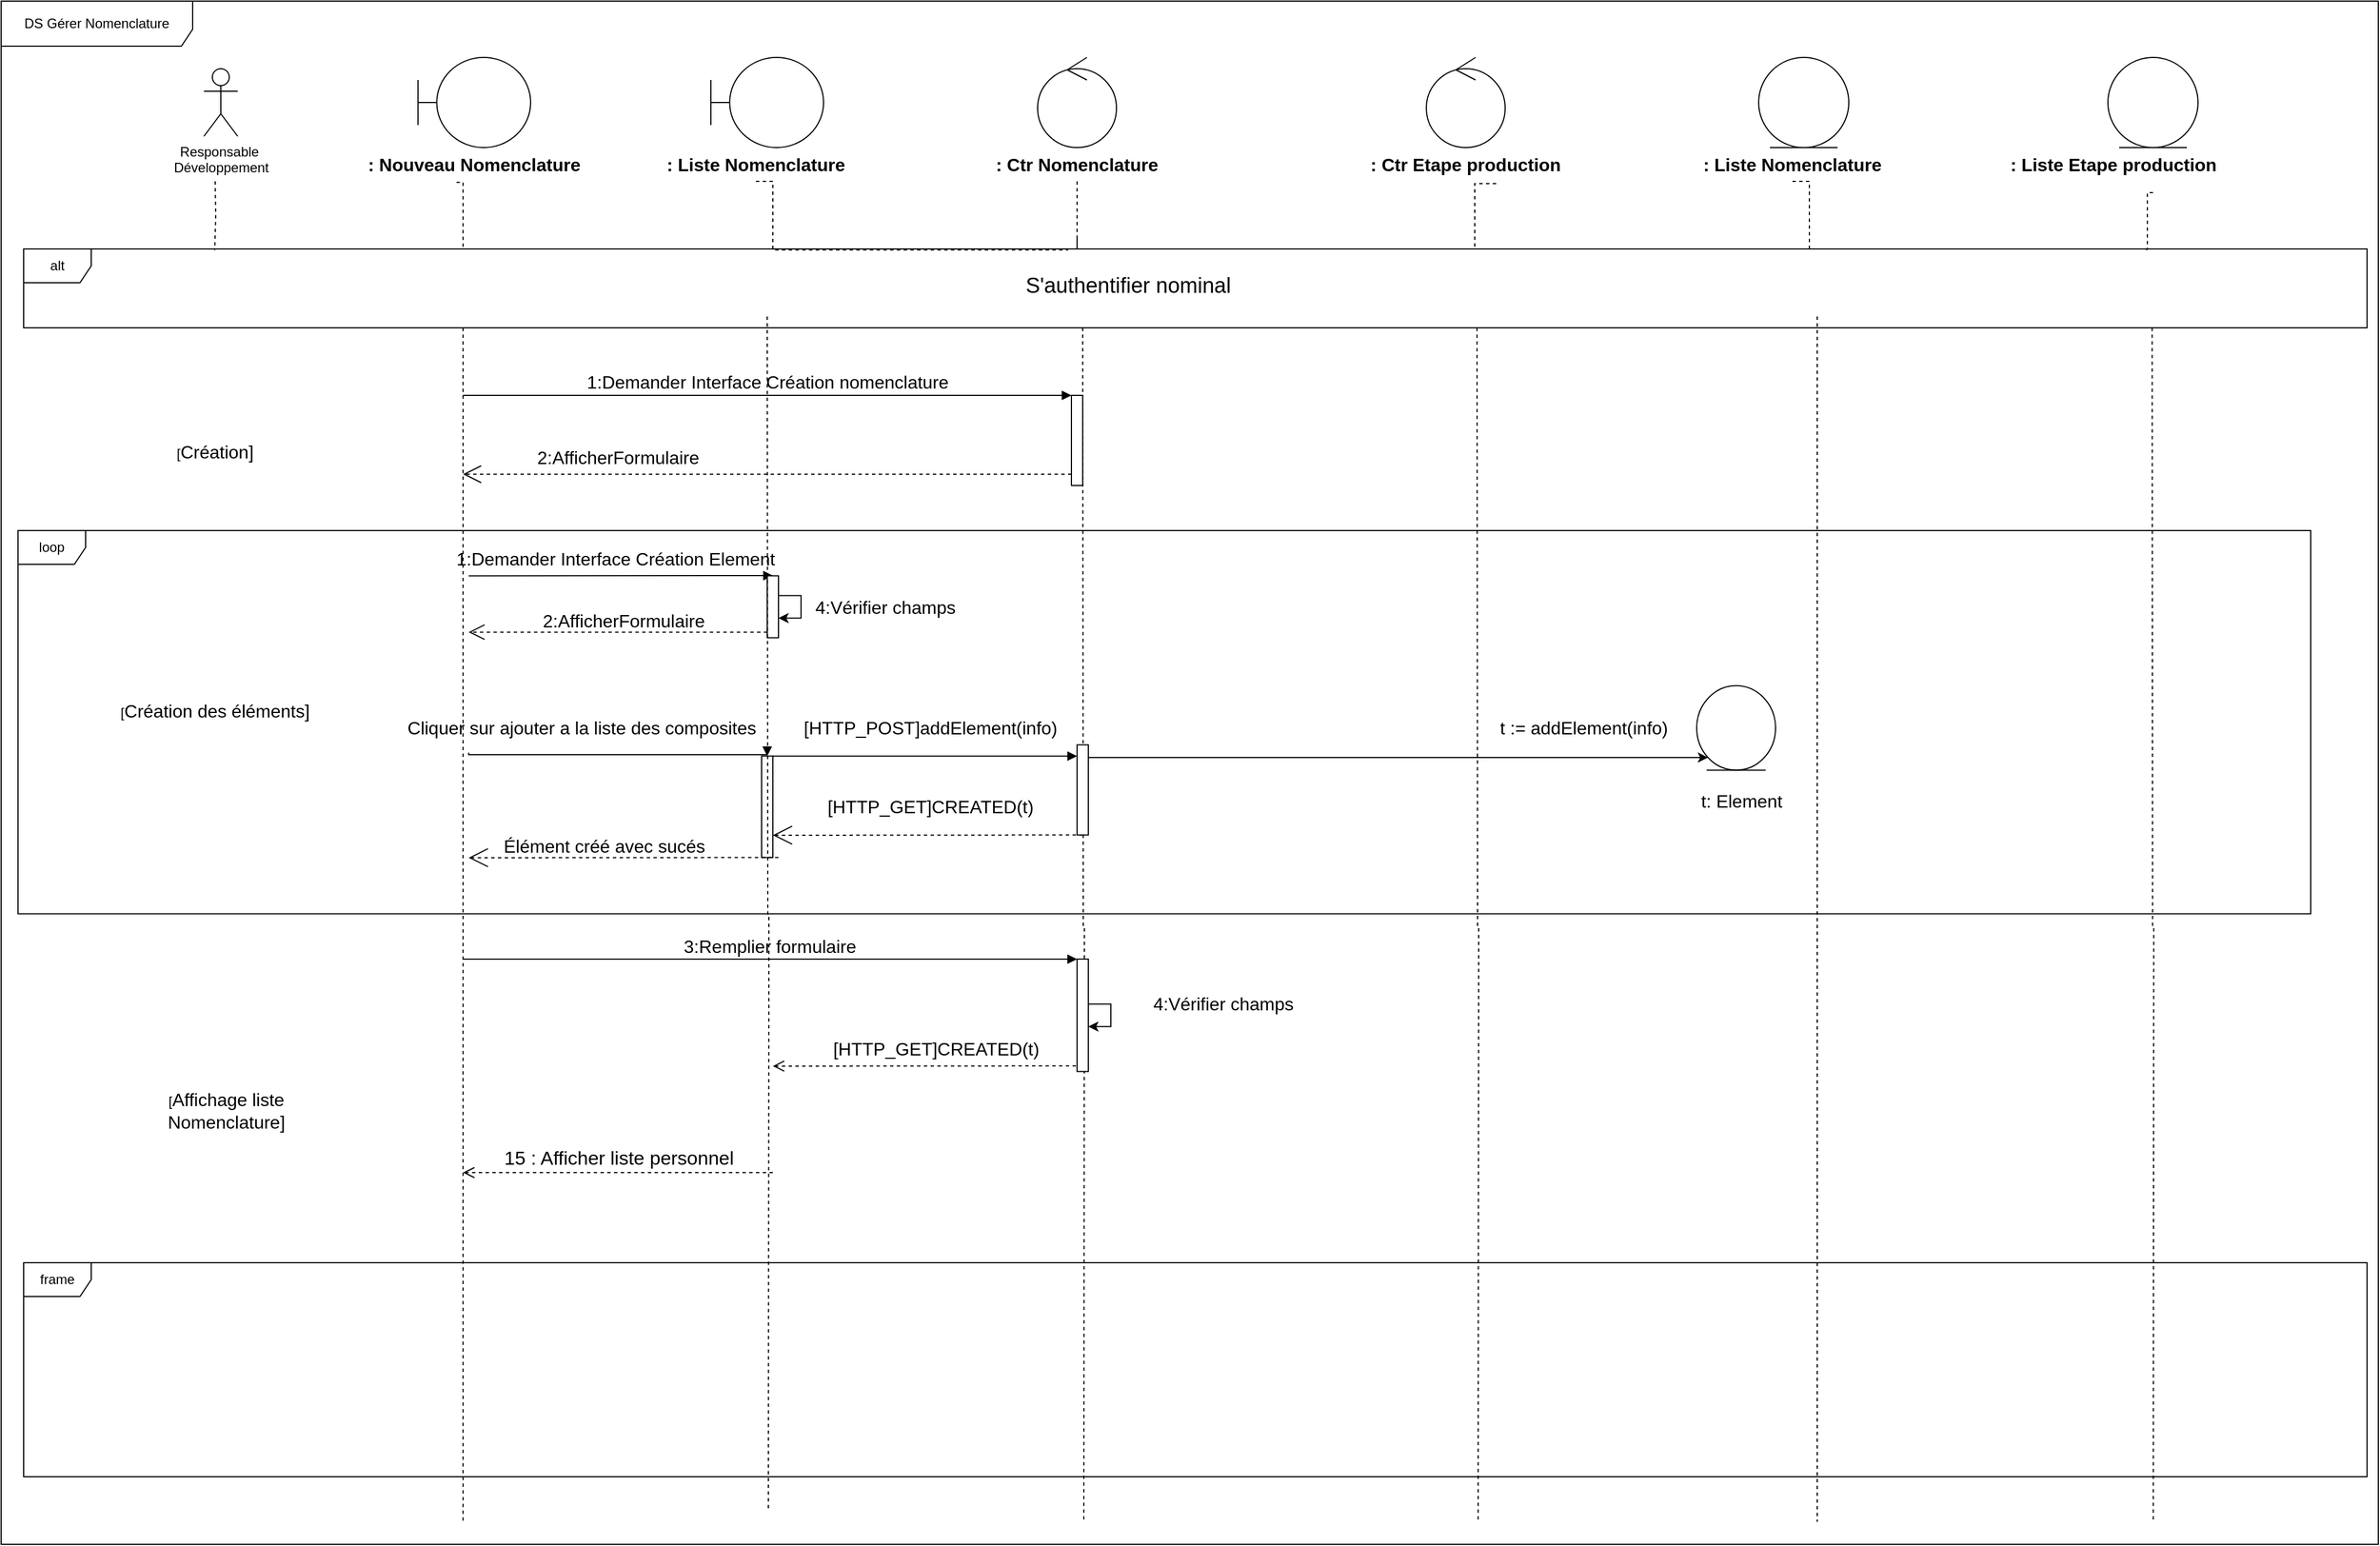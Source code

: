 <mxfile version="21.3.7" type="gitlab">
  <diagram name="Page-1" id="HHhuCHVrDzRqCsU30l4w">
    <mxGraphModel dx="2769" dy="2251" grid="1" gridSize="10" guides="1" tooltips="1" connect="1" arrows="1" fold="1" page="1" pageScale="1" pageWidth="827" pageHeight="1169" math="0" shadow="0">
      <root>
        <mxCell id="0" />
        <mxCell id="1" parent="0" />
        <mxCell id="67tb0t_BVhYQ47Y2KXhV-3" value="Responsable&amp;nbsp;&lt;br&gt;Développement" style="shape=umlActor;verticalLabelPosition=bottom;verticalAlign=top;html=1;outlineConnect=0;" vertex="1" parent="1">
          <mxGeometry x="-300" y="-80" width="30" height="60" as="geometry" />
        </mxCell>
        <mxCell id="67tb0t_BVhYQ47Y2KXhV-4" value="" style="edgeStyle=orthogonalEdgeStyle;rounded=0;orthogonalLoop=1;jettySize=auto;html=1;endArrow=none;endFill=0;dashed=1;exitX=0.421;exitY=1.03;exitDx=0;exitDy=0;exitPerimeter=0;" edge="1" parent="1" source="67tb0t_BVhYQ47Y2KXhV-18">
          <mxGeometry relative="1" as="geometry">
            <Array as="points">
              <mxPoint x="-70" y="21" />
            </Array>
            <mxPoint x="-70" y="80" as="targetPoint" />
          </mxGeometry>
        </mxCell>
        <mxCell id="67tb0t_BVhYQ47Y2KXhV-5" value="" style="shape=umlBoundary;whiteSpace=wrap;html=1;" vertex="1" parent="1">
          <mxGeometry x="-110" y="-90" width="100" height="80" as="geometry" />
        </mxCell>
        <mxCell id="67tb0t_BVhYQ47Y2KXhV-6" style="edgeStyle=orthogonalEdgeStyle;rounded=0;orthogonalLoop=1;jettySize=auto;html=1;entryX=0.454;entryY=0.013;entryDx=0;entryDy=0;entryPerimeter=0;endArrow=none;endFill=0;dashed=1;exitX=0.5;exitY=1;exitDx=0;exitDy=0;" edge="1" parent="1" source="67tb0t_BVhYQ47Y2KXhV-17">
          <mxGeometry relative="1" as="geometry">
            <Array as="points">
              <mxPoint x="205" y="20" />
              <mxPoint x="205" y="81" />
            </Array>
            <mxPoint x="467.08" y="80.91" as="targetPoint" />
          </mxGeometry>
        </mxCell>
        <mxCell id="67tb0t_BVhYQ47Y2KXhV-7" value="" style="shape=umlBoundary;whiteSpace=wrap;html=1;" vertex="1" parent="1">
          <mxGeometry x="150" y="-90" width="100" height="80" as="geometry" />
        </mxCell>
        <mxCell id="67tb0t_BVhYQ47Y2KXhV-14" style="edgeStyle=orthogonalEdgeStyle;rounded=0;orthogonalLoop=1;jettySize=auto;html=1;endArrow=none;endFill=0;dashed=1;exitX=0.5;exitY=1;exitDx=0;exitDy=0;" edge="1" parent="1" source="67tb0t_BVhYQ47Y2KXhV-16">
          <mxGeometry relative="1" as="geometry">
            <mxPoint x="475" y="70" as="targetPoint" />
            <Array as="points">
              <mxPoint x="475" y="80" />
            </Array>
          </mxGeometry>
        </mxCell>
        <mxCell id="67tb0t_BVhYQ47Y2KXhV-15" value="" style="ellipse;shape=umlControl;whiteSpace=wrap;html=1;" vertex="1" parent="1">
          <mxGeometry x="440" y="-90" width="70" height="80" as="geometry" />
        </mxCell>
        <mxCell id="67tb0t_BVhYQ47Y2KXhV-16" value="&lt;span style=&quot;font-size: 16px;&quot;&gt;&lt;b&gt;: Ctr Nomenclature&lt;/b&gt;&lt;/span&gt;" style="text;html=1;strokeColor=none;fillColor=none;align=center;verticalAlign=middle;whiteSpace=wrap;rounded=0;" vertex="1" parent="1">
          <mxGeometry x="400" y="-10" width="150" height="30" as="geometry" />
        </mxCell>
        <mxCell id="67tb0t_BVhYQ47Y2KXhV-17" value="&lt;span style=&quot;font-size: 16px;&quot;&gt;&lt;b&gt;: Liste Nomenclature&lt;/b&gt;&lt;/span&gt;" style="text;html=1;strokeColor=none;fillColor=none;align=center;verticalAlign=middle;whiteSpace=wrap;rounded=0;" vertex="1" parent="1">
          <mxGeometry x="100" y="-10" width="180" height="30" as="geometry" />
        </mxCell>
        <mxCell id="67tb0t_BVhYQ47Y2KXhV-18" value="&lt;span style=&quot;font-size: 16px;&quot;&gt;&lt;b&gt;: Nouveau Nomenclature&lt;/b&gt;&lt;/span&gt;" style="text;html=1;strokeColor=none;fillColor=none;align=center;verticalAlign=middle;whiteSpace=wrap;rounded=0;" vertex="1" parent="1">
          <mxGeometry x="-160" y="-10" width="200" height="30" as="geometry" />
        </mxCell>
        <mxCell id="67tb0t_BVhYQ47Y2KXhV-20" value="&lt;font style=&quot;&quot;&gt;&lt;span style=&quot;font-size: 16px;&quot;&gt;&lt;b&gt;: Ctr Etape production&lt;/b&gt;&lt;/span&gt;&lt;br&gt;&lt;/font&gt;" style="text;html=1;strokeColor=none;fillColor=none;align=center;verticalAlign=middle;whiteSpace=wrap;rounded=0;" vertex="1" parent="1">
          <mxGeometry x="730" y="-10" width="180" height="30" as="geometry" />
        </mxCell>
        <mxCell id="67tb0t_BVhYQ47Y2KXhV-21" style="edgeStyle=orthogonalEdgeStyle;rounded=0;orthogonalLoop=1;jettySize=auto;html=1;entryX=0.895;entryY=0;entryDx=0;entryDy=0;entryPerimeter=0;endArrow=none;endFill=0;dashed=1;exitX=0.65;exitY=1.067;exitDx=0;exitDy=0;exitPerimeter=0;" edge="1" parent="1" source="67tb0t_BVhYQ47Y2KXhV-20">
          <mxGeometry relative="1" as="geometry">
            <mxPoint x="485" y="30" as="sourcePoint" />
            <mxPoint x="1357.9" y="80" as="targetPoint" />
            <Array as="points">
              <mxPoint x="828" y="80" />
            </Array>
          </mxGeometry>
        </mxCell>
        <mxCell id="67tb0t_BVhYQ47Y2KXhV-22" style="edgeStyle=orthogonalEdgeStyle;rounded=0;orthogonalLoop=1;jettySize=auto;html=1;exitX=0.165;exitY=1.029;exitDx=0;exitDy=0;exitPerimeter=0;endArrow=none;endFill=0;dashed=1;" edge="1" parent="1">
          <mxGeometry relative="1" as="geometry">
            <mxPoint x="480" y="150" as="sourcePoint" />
            <mxPoint x="481" y="1210" as="targetPoint" />
          </mxGeometry>
        </mxCell>
        <mxCell id="67tb0t_BVhYQ47Y2KXhV-24" style="edgeStyle=orthogonalEdgeStyle;rounded=0;orthogonalLoop=1;jettySize=auto;html=1;exitX=0.165;exitY=1.029;exitDx=0;exitDy=0;exitPerimeter=0;endArrow=none;endFill=0;dashed=1;" edge="1" parent="1">
          <mxGeometry relative="1" as="geometry">
            <mxPoint x="-70" y="150" as="sourcePoint" />
            <mxPoint x="-70" y="1210" as="targetPoint" />
          </mxGeometry>
        </mxCell>
        <mxCell id="67tb0t_BVhYQ47Y2KXhV-25" value="[&lt;span style=&quot;font-size: 16px;&quot;&gt;Création des éléments&lt;/span&gt;&lt;span style=&quot;font-size: 16px;&quot;&gt;]&lt;/span&gt;" style="text;html=1;strokeColor=none;fillColor=none;align=center;verticalAlign=middle;whiteSpace=wrap;rounded=0;" vertex="1" parent="1">
          <mxGeometry x="-380" y="450.25" width="180" height="80" as="geometry" />
        </mxCell>
        <mxCell id="67tb0t_BVhYQ47Y2KXhV-26" value="[&lt;span style=&quot;font-size: 16px;&quot;&gt;Affichage liste Nomenclature&lt;/span&gt;&lt;span style=&quot;font-size: 16px;&quot;&gt;]&lt;/span&gt;" style="text;html=1;strokeColor=none;fillColor=none;align=center;verticalAlign=middle;whiteSpace=wrap;rounded=0;" vertex="1" parent="1">
          <mxGeometry x="-370" y="805" width="180" height="80" as="geometry" />
        </mxCell>
        <mxCell id="67tb0t_BVhYQ47Y2KXhV-27" style="edgeStyle=orthogonalEdgeStyle;rounded=0;orthogonalLoop=1;jettySize=auto;html=1;exitX=0.165;exitY=1.029;exitDx=0;exitDy=0;exitPerimeter=0;endArrow=none;endFill=0;dashed=1;" edge="1" parent="1">
          <mxGeometry relative="1" as="geometry">
            <mxPoint x="830" y="150" as="sourcePoint" />
            <mxPoint x="831" y="1210" as="targetPoint" />
          </mxGeometry>
        </mxCell>
        <mxCell id="67tb0t_BVhYQ47Y2KXhV-28" style="edgeStyle=elbowEdgeStyle;rounded=0;orthogonalLoop=1;jettySize=auto;html=1;elbow=vertical;curved=0;endSize=14;endArrow=open;endFill=0;dashed=1;" edge="1" parent="1" source="67tb0t_BVhYQ47Y2KXhV-29">
          <mxGeometry relative="1" as="geometry">
            <mxPoint x="-70" y="280" as="targetPoint" />
          </mxGeometry>
        </mxCell>
        <mxCell id="67tb0t_BVhYQ47Y2KXhV-29" value="" style="html=1;points=[];perimeter=orthogonalPerimeter;outlineConnect=0;targetShapes=umlLifeline;portConstraint=eastwest;newEdgeStyle={&quot;edgeStyle&quot;:&quot;elbowEdgeStyle&quot;,&quot;elbow&quot;:&quot;vertical&quot;,&quot;curved&quot;:0,&quot;rounded&quot;:0};" vertex="1" parent="1">
          <mxGeometry x="470" y="210" width="10" height="80" as="geometry" />
        </mxCell>
        <mxCell id="67tb0t_BVhYQ47Y2KXhV-30" value="&lt;font style=&quot;font-size: 16px;&quot;&gt;1:Demander Interface Création nomenclature&lt;/font&gt;" style="html=1;verticalAlign=bottom;startArrow=none;endArrow=block;startSize=8;edgeStyle=elbowEdgeStyle;elbow=vertical;curved=0;rounded=0;startFill=0;" edge="1" parent="1" target="67tb0t_BVhYQ47Y2KXhV-29">
          <mxGeometry relative="1" as="geometry">
            <mxPoint x="-70" y="210" as="sourcePoint" />
          </mxGeometry>
        </mxCell>
        <mxCell id="67tb0t_BVhYQ47Y2KXhV-31" value="&lt;font style=&quot;font-size: 16px;&quot;&gt;2:AfficherFormulaire&amp;nbsp;&lt;/font&gt;" style="text;html=1;strokeColor=none;fillColor=none;align=center;verticalAlign=middle;whiteSpace=wrap;rounded=0;" vertex="1" parent="1">
          <mxGeometry x="-30" y="250" width="200" height="30" as="geometry" />
        </mxCell>
        <mxCell id="67tb0t_BVhYQ47Y2KXhV-56" value="" style="html=1;verticalAlign=bottom;endArrow=open;dashed=1;endSize=8;edgeStyle=elbowEdgeStyle;elbow=vertical;curved=0;rounded=0;" edge="1" parent="1">
          <mxGeometry relative="1" as="geometry">
            <mxPoint x="205" y="805.25" as="targetPoint" />
            <mxPoint x="480" y="805.25" as="sourcePoint" />
          </mxGeometry>
        </mxCell>
        <mxCell id="67tb0t_BVhYQ47Y2KXhV-57" value="&lt;font style=&quot;font-size: 17px;&quot;&gt;15 : Afficher liste personnel&lt;/font&gt;" style="html=1;verticalAlign=bottom;endArrow=open;dashed=1;endSize=8;edgeStyle=elbowEdgeStyle;elbow=vertical;curved=0;rounded=0;" edge="1" parent="1">
          <mxGeometry relative="1" as="geometry">
            <mxPoint x="-70" y="900" as="targetPoint" />
            <mxPoint x="205" y="900" as="sourcePoint" />
          </mxGeometry>
        </mxCell>
        <mxCell id="67tb0t_BVhYQ47Y2KXhV-62" style="edgeStyle=orthogonalEdgeStyle;rounded=0;orthogonalLoop=1;jettySize=auto;html=1;entryX=0.647;entryY=0;entryDx=0;entryDy=0;entryPerimeter=0;endArrow=none;endFill=0;dashed=1;exitX=0.5;exitY=1;exitDx=0;exitDy=0;" edge="1" parent="1" source="67tb0t_BVhYQ47Y2KXhV-64">
          <mxGeometry relative="1" as="geometry">
            <mxPoint x="1306" y="80" as="targetPoint" />
            <Array as="points">
              <mxPoint x="1125" y="80" />
            </Array>
          </mxGeometry>
        </mxCell>
        <mxCell id="67tb0t_BVhYQ47Y2KXhV-64" value="&lt;span style=&quot;font-size: 16px;&quot;&gt;&lt;b&gt;: Liste Nomenclature&lt;/b&gt;&lt;/span&gt;" style="text;html=1;strokeColor=none;fillColor=none;align=center;verticalAlign=middle;whiteSpace=wrap;rounded=0;" vertex="1" parent="1">
          <mxGeometry x="1020" y="-10" width="180" height="30" as="geometry" />
        </mxCell>
        <mxCell id="67tb0t_BVhYQ47Y2KXhV-65" style="edgeStyle=orthogonalEdgeStyle;rounded=0;orthogonalLoop=1;jettySize=auto;html=1;endArrow=none;endFill=0;dashed=1;" edge="1" parent="1">
          <mxGeometry relative="1" as="geometry">
            <mxPoint x="1132" y="140" as="sourcePoint" />
            <mxPoint x="1132" y="1210" as="targetPoint" />
          </mxGeometry>
        </mxCell>
        <mxCell id="67tb0t_BVhYQ47Y2KXhV-70" style="edgeStyle=orthogonalEdgeStyle;rounded=0;orthogonalLoop=1;jettySize=auto;html=1;entryX=0.926;entryY=0.005;entryDx=0;entryDy=0;entryPerimeter=0;endArrow=none;endFill=0;dashed=1;exitX=0.667;exitY=1.333;exitDx=0;exitDy=0;exitPerimeter=0;" edge="1" parent="1" source="67tb0t_BVhYQ47Y2KXhV-72">
          <mxGeometry relative="1" as="geometry">
            <mxPoint x="1420.52" y="80.35" as="targetPoint" />
            <Array as="points">
              <mxPoint x="1425" y="30" />
              <mxPoint x="1425" y="80" />
            </Array>
          </mxGeometry>
        </mxCell>
        <mxCell id="67tb0t_BVhYQ47Y2KXhV-72" value="&lt;span style=&quot;font-size: 16px;&quot;&gt;&lt;b&gt;: Liste Etape production&lt;/b&gt;&lt;/span&gt;" style="text;html=1;strokeColor=none;fillColor=none;align=center;verticalAlign=middle;whiteSpace=wrap;rounded=0;" vertex="1" parent="1">
          <mxGeometry x="1290" y="-10" width="210" height="30" as="geometry" />
        </mxCell>
        <mxCell id="67tb0t_BVhYQ47Y2KXhV-76" value="" style="ellipse;shape=umlEntity;whiteSpace=wrap;html=1;" vertex="1" parent="1">
          <mxGeometry x="1390" y="-90" width="80" height="80" as="geometry" />
        </mxCell>
        <mxCell id="67tb0t_BVhYQ47Y2KXhV-78" value="" style="ellipse;shape=umlEntity;whiteSpace=wrap;html=1;" vertex="1" parent="1">
          <mxGeometry x="1080" y="-90" width="80" height="80" as="geometry" />
        </mxCell>
        <mxCell id="67tb0t_BVhYQ47Y2KXhV-79" value="" style="ellipse;shape=umlControl;whiteSpace=wrap;html=1;" vertex="1" parent="1">
          <mxGeometry x="785" y="-90" width="70" height="80" as="geometry" />
        </mxCell>
        <mxCell id="67tb0t_BVhYQ47Y2KXhV-82" style="edgeStyle=orthogonalEdgeStyle;rounded=0;orthogonalLoop=1;jettySize=auto;html=1;entryX=0.079;entryY=0.015;entryDx=0;entryDy=0;entryPerimeter=0;endArrow=none;endFill=0;dashed=1;" edge="1" parent="1">
          <mxGeometry relative="1" as="geometry">
            <mxPoint x="-290.42" y="81.05" as="targetPoint" />
            <Array as="points" />
            <mxPoint x="-290" y="20" as="sourcePoint" />
          </mxGeometry>
        </mxCell>
        <mxCell id="67tb0t_BVhYQ47Y2KXhV-91" value="DS Gérer Nomenclature" style="shape=umlFrame;whiteSpace=wrap;html=1;pointerEvents=0;width=170;height=40;" vertex="1" parent="1">
          <mxGeometry x="-480" y="-140" width="2110" height="1370" as="geometry" />
        </mxCell>
        <mxCell id="67tb0t_BVhYQ47Y2KXhV-92" value="alt" style="shape=umlFrame;whiteSpace=wrap;html=1;pointerEvents=0;" vertex="1" parent="1">
          <mxGeometry x="-460" y="80" width="2080" height="70" as="geometry" />
        </mxCell>
        <mxCell id="67tb0t_BVhYQ47Y2KXhV-93" value="loop" style="shape=umlFrame;whiteSpace=wrap;html=1;pointerEvents=0;" vertex="1" parent="1">
          <mxGeometry x="-465" y="330" width="2035" height="340.25" as="geometry" />
        </mxCell>
        <mxCell id="67tb0t_BVhYQ47Y2KXhV-94" value="frame" style="shape=umlFrame;whiteSpace=wrap;html=1;pointerEvents=0;" vertex="1" parent="1">
          <mxGeometry x="-460" y="980" width="2080" height="190" as="geometry" />
        </mxCell>
        <mxCell id="67tb0t_BVhYQ47Y2KXhV-95" value="&lt;font style=&quot;font-size: 19px;&quot;&gt;S&#39;authentifier nominal&lt;/font&gt;" style="text;html=1;align=center;verticalAlign=middle;resizable=0;points=[];autosize=1;strokeColor=none;fillColor=none;" vertex="1" parent="1">
          <mxGeometry x="415" y="93" width="210" height="40" as="geometry" />
        </mxCell>
        <mxCell id="67tb0t_BVhYQ47Y2KXhV-99" value="" style="html=1;verticalAlign=bottom;endArrow=block;edgeStyle=elbowEdgeStyle;elbow=vertical;curved=0;rounded=0;" edge="1" target="67tb0t_BVhYQ47Y2KXhV-98" parent="1">
          <mxGeometry relative="1" as="geometry">
            <mxPoint x="-65" y="370.2" as="sourcePoint" />
          </mxGeometry>
        </mxCell>
        <mxCell id="67tb0t_BVhYQ47Y2KXhV-103" value="&lt;font style=&quot;font-size: 16px;&quot;&gt;1:Demander Interface Création Element&lt;/font&gt;" style="text;html=1;align=center;verticalAlign=middle;resizable=0;points=[];autosize=1;strokeColor=none;fillColor=none;" vertex="1" parent="1">
          <mxGeometry x="-90" y="340.25" width="310" height="30" as="geometry" />
        </mxCell>
        <mxCell id="67tb0t_BVhYQ47Y2KXhV-108" value="" style="html=1;points=[];perimeter=orthogonalPerimeter;outlineConnect=0;targetShapes=umlLifeline;portConstraint=eastwest;newEdgeStyle={&quot;edgeStyle&quot;:&quot;elbowEdgeStyle&quot;,&quot;elbow&quot;:&quot;vertical&quot;,&quot;curved&quot;:0,&quot;rounded&quot;:0};" vertex="1" parent="1">
          <mxGeometry x="195" y="530.25" width="10" height="90" as="geometry" />
        </mxCell>
        <mxCell id="67tb0t_BVhYQ47Y2KXhV-110" value="&lt;font style=&quot;font-size: 16px;&quot;&gt;Cliquer sur ajouter a la liste des composites&lt;/font&gt;" style="text;html=1;align=center;verticalAlign=middle;resizable=0;points=[];autosize=1;strokeColor=none;fillColor=none;" vertex="1" parent="1">
          <mxGeometry x="-130" y="490.25" width="330" height="30" as="geometry" />
        </mxCell>
        <mxCell id="67tb0t_BVhYQ47Y2KXhV-111" value="" style="html=1;verticalAlign=bottom;endArrow=block;edgeStyle=elbowEdgeStyle;elbow=vertical;curved=0;rounded=0;" edge="1" parent="1" target="67tb0t_BVhYQ47Y2KXhV-108">
          <mxGeometry relative="1" as="geometry">
            <mxPoint x="-65" y="527.25" as="sourcePoint" />
            <mxPoint x="465" y="529.25" as="targetPoint" />
          </mxGeometry>
        </mxCell>
        <mxCell id="67tb0t_BVhYQ47Y2KXhV-117" value="" style="endArrow=open;endSize=12;dashed=1;html=1;rounded=0;" edge="1" parent="1" source="67tb0t_BVhYQ47Y2KXhV-98">
          <mxGeometry x="-0.008" y="-17" width="160" relative="1" as="geometry">
            <mxPoint x="625" y="270.2" as="sourcePoint" />
            <mxPoint x="-65" y="420.2" as="targetPoint" />
            <mxPoint y="-1" as="offset" />
          </mxGeometry>
        </mxCell>
        <mxCell id="67tb0t_BVhYQ47Y2KXhV-124" value="&lt;font style=&quot;font-size: 16px;&quot;&gt;2:AfficherFormulaire&amp;nbsp;&lt;/font&gt;" style="text;html=1;strokeColor=none;fillColor=none;align=center;verticalAlign=middle;whiteSpace=wrap;rounded=0;" vertex="1" parent="1">
          <mxGeometry x="-25" y="395.2" width="200" height="30" as="geometry" />
        </mxCell>
        <mxCell id="67tb0t_BVhYQ47Y2KXhV-125" style="edgeStyle=elbowEdgeStyle;rounded=0;orthogonalLoop=1;jettySize=auto;html=1;elbow=vertical;curved=0;" edge="1" parent="1" source="67tb0t_BVhYQ47Y2KXhV-98" target="67tb0t_BVhYQ47Y2KXhV-98">
          <mxGeometry relative="1" as="geometry" />
        </mxCell>
        <mxCell id="67tb0t_BVhYQ47Y2KXhV-126" value="&lt;font style=&quot;font-size: 16px;&quot;&gt;4:Vérifier champs&lt;/font&gt;" style="text;html=1;strokeColor=none;fillColor=none;align=center;verticalAlign=middle;whiteSpace=wrap;rounded=0;" vertex="1" parent="1">
          <mxGeometry x="235" y="382.7" width="140" height="30" as="geometry" />
        </mxCell>
        <mxCell id="67tb0t_BVhYQ47Y2KXhV-127" value="[&lt;span style=&quot;font-size: 16px;&quot;&gt;Création&lt;/span&gt;&lt;span style=&quot;font-size: 16px;&quot;&gt;]&lt;/span&gt;" style="text;html=1;strokeColor=none;fillColor=none;align=center;verticalAlign=middle;whiteSpace=wrap;rounded=0;" vertex="1" parent="1">
          <mxGeometry x="-380" y="220" width="180" height="80" as="geometry" />
        </mxCell>
        <mxCell id="67tb0t_BVhYQ47Y2KXhV-145" style="edgeStyle=elbowEdgeStyle;rounded=0;orthogonalLoop=1;jettySize=auto;html=1;elbow=vertical;curved=0;" edge="1" parent="1" source="67tb0t_BVhYQ47Y2KXhV-130" target="67tb0t_BVhYQ47Y2KXhV-141">
          <mxGeometry relative="1" as="geometry" />
        </mxCell>
        <mxCell id="67tb0t_BVhYQ47Y2KXhV-151" style="edgeStyle=elbowEdgeStyle;rounded=0;orthogonalLoop=1;jettySize=auto;html=1;elbow=vertical;curved=0;endArrow=open;endFill=0;dashed=1;startSize=12;endSize=15;" edge="1" parent="1" source="67tb0t_BVhYQ47Y2KXhV-130">
          <mxGeometry relative="1" as="geometry">
            <mxPoint x="205" y="600.25" as="targetPoint" />
          </mxGeometry>
        </mxCell>
        <mxCell id="67tb0t_BVhYQ47Y2KXhV-130" value="" style="html=1;points=[];perimeter=orthogonalPerimeter;outlineConnect=0;targetShapes=umlLifeline;portConstraint=eastwest;newEdgeStyle={&quot;edgeStyle&quot;:&quot;elbowEdgeStyle&quot;,&quot;elbow&quot;:&quot;vertical&quot;,&quot;curved&quot;:0,&quot;rounded&quot;:0};" vertex="1" parent="1">
          <mxGeometry x="475" y="520.25" width="10" height="80" as="geometry" />
        </mxCell>
        <mxCell id="67tb0t_BVhYQ47Y2KXhV-131" value="" style="html=1;verticalAlign=bottom;endArrow=block;edgeStyle=elbowEdgeStyle;elbow=vertical;curved=0;rounded=0;" edge="1" target="67tb0t_BVhYQ47Y2KXhV-130" parent="1">
          <mxGeometry relative="1" as="geometry">
            <mxPoint x="205" y="540.25" as="sourcePoint" />
            <Array as="points">
              <mxPoint x="445" y="530.25" />
            </Array>
          </mxGeometry>
        </mxCell>
        <mxCell id="67tb0t_BVhYQ47Y2KXhV-134" value="&lt;font style=&quot;font-size: 16px;&quot;&gt;[HTTP_POST]addElement(info)&lt;/font&gt;" style="text;html=1;strokeColor=none;fillColor=none;align=center;verticalAlign=middle;whiteSpace=wrap;rounded=0;" vertex="1" parent="1">
          <mxGeometry x="275" y="490.25" width="140" height="30" as="geometry" />
        </mxCell>
        <mxCell id="67tb0t_BVhYQ47Y2KXhV-141" value="" style="ellipse;shape=umlEntity;whiteSpace=wrap;html=1;" vertex="1" parent="1">
          <mxGeometry x="1025" y="467.75" width="70" height="75" as="geometry" />
        </mxCell>
        <mxCell id="67tb0t_BVhYQ47Y2KXhV-142" value="&lt;font style=&quot;font-size: 16px;&quot;&gt;t: Element&lt;/font&gt;" style="text;html=1;strokeColor=none;fillColor=none;align=center;verticalAlign=middle;whiteSpace=wrap;rounded=0;" vertex="1" parent="1">
          <mxGeometry x="995" y="555.25" width="140" height="30" as="geometry" />
        </mxCell>
        <mxCell id="67tb0t_BVhYQ47Y2KXhV-98" value="" style="html=1;points=[];perimeter=orthogonalPerimeter;outlineConnect=0;targetShapes=umlLifeline;portConstraint=eastwest;newEdgeStyle={&quot;edgeStyle&quot;:&quot;elbowEdgeStyle&quot;,&quot;elbow&quot;:&quot;vertical&quot;,&quot;curved&quot;:0,&quot;rounded&quot;:0};" vertex="1" parent="1">
          <mxGeometry x="200" y="370.2" width="10" height="55" as="geometry" />
        </mxCell>
        <mxCell id="67tb0t_BVhYQ47Y2KXhV-146" value="&lt;font style=&quot;font-size: 16px;&quot;&gt;t := addElement(info)&lt;/font&gt;" style="text;html=1;strokeColor=none;fillColor=none;align=center;verticalAlign=middle;whiteSpace=wrap;rounded=0;" vertex="1" parent="1">
          <mxGeometry x="835" y="490.25" width="180" height="30" as="geometry" />
        </mxCell>
        <mxCell id="67tb0t_BVhYQ47Y2KXhV-153" style="edgeStyle=elbowEdgeStyle;rounded=0;orthogonalLoop=1;jettySize=auto;html=1;elbow=vertical;curved=0;endArrow=open;endFill=0;dashed=1;startSize=12;endSize=15;" edge="1" parent="1">
          <mxGeometry relative="1" as="geometry">
            <mxPoint x="-65" y="620.25" as="targetPoint" />
            <mxPoint x="210" y="620.25" as="sourcePoint" />
          </mxGeometry>
        </mxCell>
        <mxCell id="67tb0t_BVhYQ47Y2KXhV-154" value="&lt;font style=&quot;font-size: 16px;&quot;&gt;[HTTP_GET]CREATED(t)&lt;/font&gt;" style="text;html=1;strokeColor=none;fillColor=none;align=center;verticalAlign=middle;whiteSpace=wrap;rounded=0;" vertex="1" parent="1">
          <mxGeometry x="275" y="560.25" width="140" height="30" as="geometry" />
        </mxCell>
        <mxCell id="67tb0t_BVhYQ47Y2KXhV-157" value="&lt;font style=&quot;font-size: 16px;&quot;&gt;Élément créé avec sucés&lt;/font&gt;" style="text;html=1;align=center;verticalAlign=middle;resizable=0;points=[];autosize=1;strokeColor=none;fillColor=none;" vertex="1" parent="1">
          <mxGeometry x="-45" y="595.25" width="200" height="30" as="geometry" />
        </mxCell>
        <mxCell id="67tb0t_BVhYQ47Y2KXhV-168" value="" style="html=1;points=[];perimeter=orthogonalPerimeter;outlineConnect=0;targetShapes=umlLifeline;portConstraint=eastwest;newEdgeStyle={&quot;edgeStyle&quot;:&quot;elbowEdgeStyle&quot;,&quot;elbow&quot;:&quot;vertical&quot;,&quot;curved&quot;:0,&quot;rounded&quot;:0};" vertex="1" parent="1">
          <mxGeometry x="475" y="710.46" width="10" height="99.79" as="geometry" />
        </mxCell>
        <mxCell id="67tb0t_BVhYQ47Y2KXhV-169" value="&lt;font style=&quot;font-size: 16px;&quot;&gt;3:Remplier formulaire&lt;/font&gt;" style="html=1;verticalAlign=bottom;startArrow=none;endArrow=block;startSize=8;edgeStyle=elbowEdgeStyle;elbow=vertical;curved=0;rounded=0;startFill=0;" edge="1" parent="1" target="67tb0t_BVhYQ47Y2KXhV-168">
          <mxGeometry relative="1" as="geometry">
            <mxPoint x="-70" y="710.46" as="sourcePoint" />
          </mxGeometry>
        </mxCell>
        <mxCell id="67tb0t_BVhYQ47Y2KXhV-170" style="edgeStyle=elbowEdgeStyle;rounded=0;orthogonalLoop=1;jettySize=auto;html=1;elbow=vertical;curved=0;" edge="1" parent="1" source="67tb0t_BVhYQ47Y2KXhV-168" target="67tb0t_BVhYQ47Y2KXhV-168">
          <mxGeometry relative="1" as="geometry" />
        </mxCell>
        <mxCell id="67tb0t_BVhYQ47Y2KXhV-171" value="&lt;font style=&quot;font-size: 16px;&quot;&gt;4:Vérifier champs&lt;/font&gt;" style="text;html=1;strokeColor=none;fillColor=none;align=center;verticalAlign=middle;whiteSpace=wrap;rounded=0;" vertex="1" parent="1">
          <mxGeometry x="535" y="735.46" width="140" height="30" as="geometry" />
        </mxCell>
        <mxCell id="67tb0t_BVhYQ47Y2KXhV-238" value="&lt;font style=&quot;font-size: 16px;&quot;&gt;[HTTP_GET]CREATED(t)&lt;/font&gt;" style="text;html=1;strokeColor=none;fillColor=none;align=center;verticalAlign=middle;whiteSpace=wrap;rounded=0;" vertex="1" parent="1">
          <mxGeometry x="280" y="775" width="140" height="30" as="geometry" />
        </mxCell>
        <mxCell id="67tb0t_BVhYQ47Y2KXhV-254" style="edgeStyle=orthogonalEdgeStyle;rounded=0;orthogonalLoop=1;jettySize=auto;html=1;exitX=0.165;exitY=1.029;exitDx=0;exitDy=0;exitPerimeter=0;endArrow=none;endFill=0;dashed=1;" edge="1" parent="1">
          <mxGeometry relative="1" as="geometry">
            <mxPoint x="200" y="140" as="sourcePoint" />
            <mxPoint x="201" y="1200" as="targetPoint" />
          </mxGeometry>
        </mxCell>
        <mxCell id="67tb0t_BVhYQ47Y2KXhV-255" style="edgeStyle=orthogonalEdgeStyle;rounded=0;orthogonalLoop=1;jettySize=auto;html=1;exitX=0.165;exitY=1.029;exitDx=0;exitDy=0;exitPerimeter=0;endArrow=none;endFill=0;dashed=1;" edge="1" parent="1">
          <mxGeometry relative="1" as="geometry">
            <mxPoint x="1429.24" y="150" as="sourcePoint" />
            <mxPoint x="1430.24" y="1210" as="targetPoint" />
          </mxGeometry>
        </mxCell>
      </root>
    </mxGraphModel>
  </diagram>
</mxfile>
